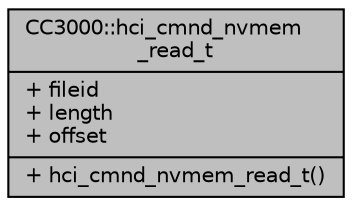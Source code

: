 digraph "CC3000::hci_cmnd_nvmem_read_t"
{
  edge [fontname="Helvetica",fontsize="10",labelfontname="Helvetica",labelfontsize="10"];
  node [fontname="Helvetica",fontsize="10",shape=record];
  Node1 [label="{CC3000::hci_cmnd_nvmem\l_read_t\n|+ fileid\l+ length\l+ offset\l|+ hci_cmnd_nvmem_read_t()\l}",height=0.2,width=0.4,color="black", fillcolor="grey75", style="filled", fontcolor="black"];
}
